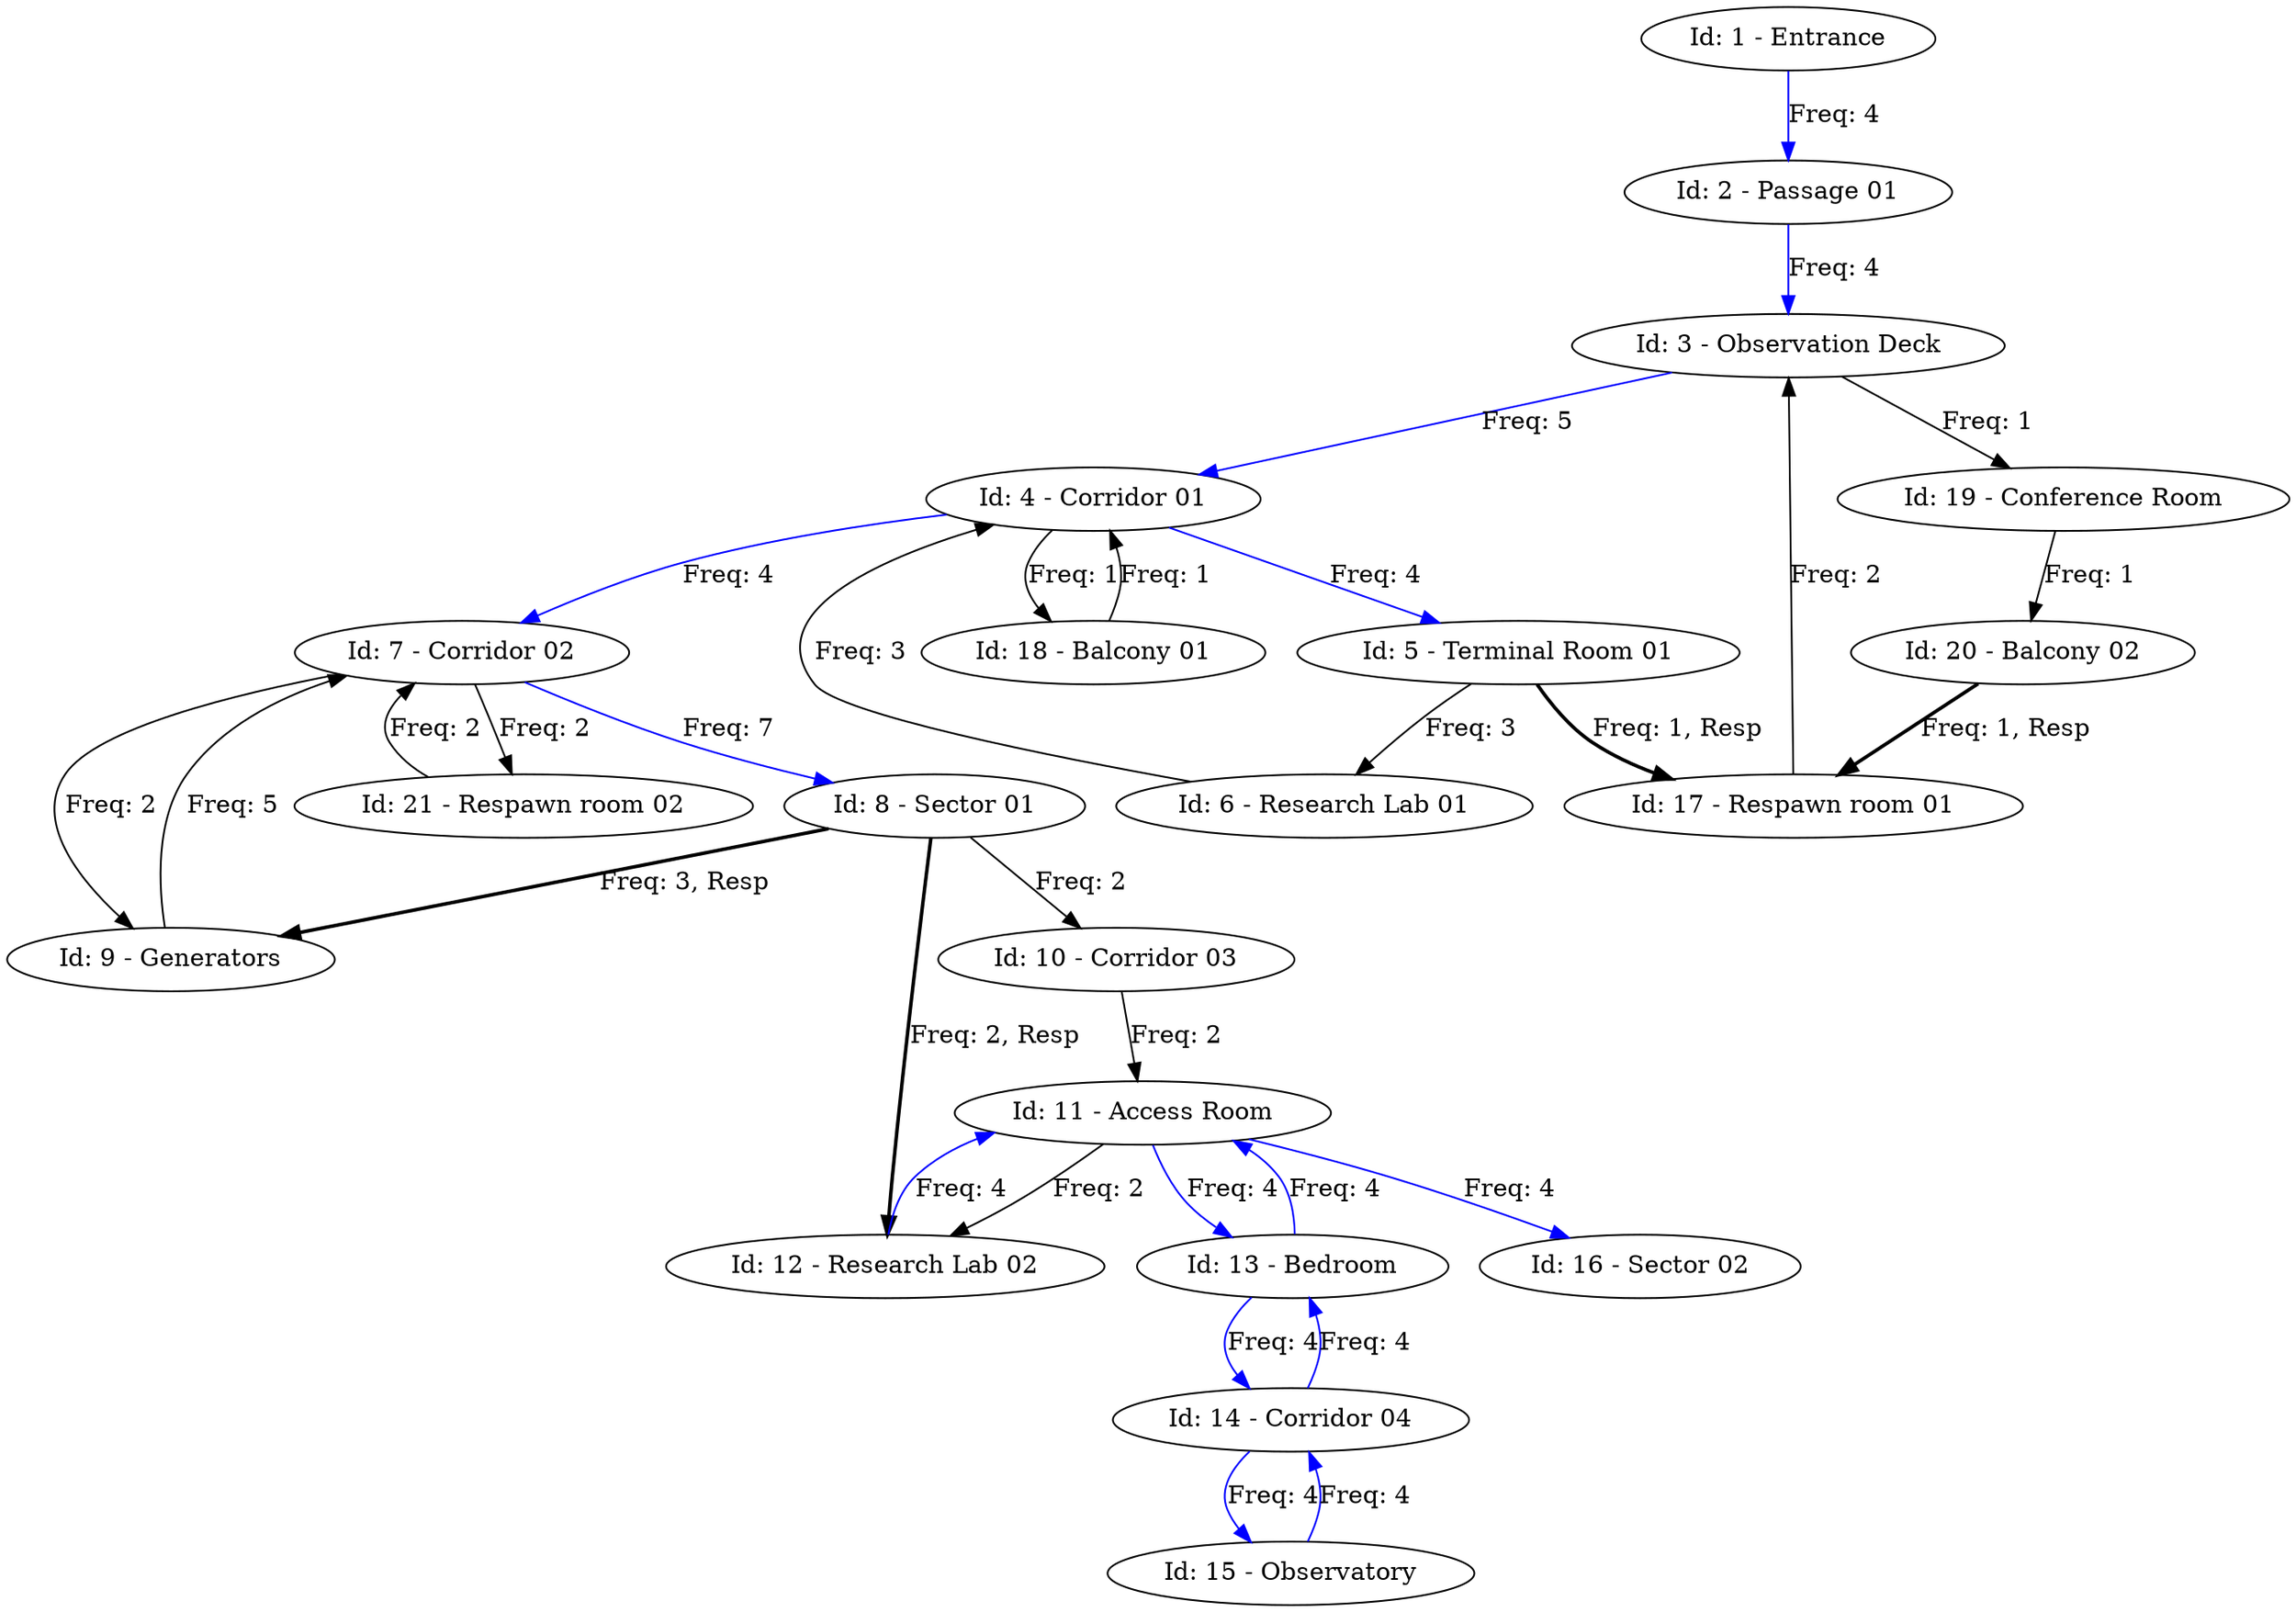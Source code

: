 // ['Gats Test 1', 'Gats Test 2', 'Gats Test 3', 'Gats Test 4']
digraph {
	Entrance [label="Id: 1 - Entrance"]
	"Passage 01" [label="Id: 2 - Passage 01"]
	"Observation Deck" [label="Id: 3 - Observation Deck"]
	"Corridor 01" [label="Id: 4 - Corridor 01"]
	"Terminal Room 01" [label="Id: 5 - Terminal Room 01"]
	"Research Lab 01" [label="Id: 6 - Research Lab 01"]
	"Corridor 02" [label="Id: 7 - Corridor 02"]
	"Sector 01" [label="Id: 8 - Sector 01"]
	Generators [label="Id: 9 - Generators"]
	"Corridor 03" [label="Id: 10 - Corridor 03"]
	"Access Room" [label="Id: 11 - Access Room"]
	"Research Lab 02" [label="Id: 12 - Research Lab 02"]
	Bedroom [label="Id: 13 - Bedroom"]
	"Corridor 04" [label="Id: 14 - Corridor 04"]
	Observatory [label="Id: 15 - Observatory"]
	"Sector 02" [label="Id: 16 - Sector 02"]
	"Respawn room 01" [label="Id: 17 - Respawn room 01"]
	"Balcony 01" [label="Id: 18 - Balcony 01"]
	"Conference Room" [label="Id: 19 - Conference Room"]
	"Balcony 02" [label="Id: 20 - Balcony 02"]
	"Respawn room 02" [label="Id: 21 - Respawn room 02"]
	Entrance -> "Passage 01" [label="Freq: 4" color=blue constraint=true]
	"Passage 01" -> "Observation Deck" [label="Freq: 4" color=blue constraint=true]
	"Observation Deck" -> "Corridor 01" [label="Freq: 5" color=blue constraint=true]
	"Corridor 01" -> "Terminal Room 01" [label="Freq: 4" color=blue constraint=true]
	"Terminal Room 01" -> "Research Lab 01" [label="Freq: 3" color=black constraint=true]
	"Research Lab 01" -> "Corridor 01" [label="Freq: 3" color=black constraint=true]
	"Corridor 01" -> "Corridor 02" [label="Freq: 4" color=blue constraint=true]
	"Corridor 02" -> "Sector 01" [label="Freq: 7" color=blue constraint=true]
	"Sector 01" -> Generators [label="Freq: 3, Resp" color=black constraint=true style=bold]
	Generators -> "Corridor 02" [label="Freq: 5" color=black constraint=true]
	"Sector 01" -> "Corridor 03" [label="Freq: 2" color=black constraint=true]
	"Corridor 03" -> "Access Room" [label="Freq: 2" color=black constraint=true]
	"Access Room" -> "Research Lab 02" [label="Freq: 2" color=black constraint=true]
	"Research Lab 02" -> "Access Room" [label="Freq: 4" color=blue constraint=true]
	"Access Room" -> Bedroom [label="Freq: 4" color=blue constraint=true]
	Bedroom -> "Corridor 04" [label="Freq: 4" color=blue constraint=true]
	"Corridor 04" -> Observatory [label="Freq: 4" color=blue constraint=true]
	Observatory -> "Corridor 04" [label="Freq: 4" color=blue constraint=true]
	"Corridor 04" -> Bedroom [label="Freq: 4" color=blue constraint=true]
	Bedroom -> "Access Room" [label="Freq: 4" color=blue constraint=true]
	"Access Room" -> "Sector 02" [label="Freq: 4" color=blue constraint=true]
	"Terminal Room 01" -> "Respawn room 01" [label="Freq: 1, Resp" color=black constraint=true style=bold]
	"Respawn room 01" -> "Observation Deck" [label="Freq: 2" color=black constraint=true]
	"Corridor 01" -> "Balcony 01" [label="Freq: 1" color=black constraint=true]
	"Balcony 01" -> "Corridor 01" [label="Freq: 1" color=black constraint=true]
	"Sector 01" -> "Research Lab 02" [label="Freq: 2, Resp" color=black constraint=true style=bold]
	"Observation Deck" -> "Conference Room" [label="Freq: 1" color=black constraint=true]
	"Conference Room" -> "Balcony 02" [label="Freq: 1" color=black constraint=true]
	"Balcony 02" -> "Respawn room 01" [label="Freq: 1, Resp" color=black constraint=true style=bold]
	"Corridor 02" -> "Respawn room 02" [label="Freq: 2" color=black constraint=true]
	"Respawn room 02" -> "Corridor 02" [label="Freq: 2" color=black constraint=true]
	"Corridor 02" -> Generators [label="Freq: 2" color=black constraint=true]
}
